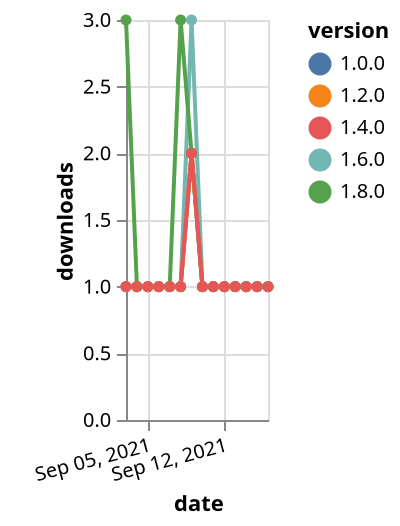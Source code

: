 {"$schema": "https://vega.github.io/schema/vega-lite/v5.json", "description": "A simple bar chart with embedded data.", "data": {"values": [{"date": "2021-09-03", "total": 192, "delta": 1, "version": "1.6.0"}, {"date": "2021-09-04", "total": 193, "delta": 1, "version": "1.6.0"}, {"date": "2021-09-05", "total": 194, "delta": 1, "version": "1.6.0"}, {"date": "2021-09-06", "total": 195, "delta": 1, "version": "1.6.0"}, {"date": "2021-09-07", "total": 196, "delta": 1, "version": "1.6.0"}, {"date": "2021-09-08", "total": 197, "delta": 1, "version": "1.6.0"}, {"date": "2021-09-09", "total": 200, "delta": 3, "version": "1.6.0"}, {"date": "2021-09-10", "total": 201, "delta": 1, "version": "1.6.0"}, {"date": "2021-09-11", "total": 202, "delta": 1, "version": "1.6.0"}, {"date": "2021-09-12", "total": 203, "delta": 1, "version": "1.6.0"}, {"date": "2021-09-13", "total": 204, "delta": 1, "version": "1.6.0"}, {"date": "2021-09-14", "total": 205, "delta": 1, "version": "1.6.0"}, {"date": "2021-09-15", "total": 206, "delta": 1, "version": "1.6.0"}, {"date": "2021-09-16", "total": 207, "delta": 1, "version": "1.6.0"}, {"date": "2021-09-03", "total": 127, "delta": 3, "version": "1.8.0"}, {"date": "2021-09-04", "total": 128, "delta": 1, "version": "1.8.0"}, {"date": "2021-09-05", "total": 129, "delta": 1, "version": "1.8.0"}, {"date": "2021-09-06", "total": 130, "delta": 1, "version": "1.8.0"}, {"date": "2021-09-07", "total": 131, "delta": 1, "version": "1.8.0"}, {"date": "2021-09-08", "total": 134, "delta": 3, "version": "1.8.0"}, {"date": "2021-09-09", "total": 136, "delta": 2, "version": "1.8.0"}, {"date": "2021-09-10", "total": 137, "delta": 1, "version": "1.8.0"}, {"date": "2021-09-11", "total": 138, "delta": 1, "version": "1.8.0"}, {"date": "2021-09-12", "total": 139, "delta": 1, "version": "1.8.0"}, {"date": "2021-09-13", "total": 140, "delta": 1, "version": "1.8.0"}, {"date": "2021-09-14", "total": 141, "delta": 1, "version": "1.8.0"}, {"date": "2021-09-15", "total": 142, "delta": 1, "version": "1.8.0"}, {"date": "2021-09-16", "total": 143, "delta": 1, "version": "1.8.0"}, {"date": "2021-09-03", "total": 189, "delta": 1, "version": "1.0.0"}, {"date": "2021-09-04", "total": 190, "delta": 1, "version": "1.0.0"}, {"date": "2021-09-05", "total": 191, "delta": 1, "version": "1.0.0"}, {"date": "2021-09-06", "total": 192, "delta": 1, "version": "1.0.0"}, {"date": "2021-09-07", "total": 193, "delta": 1, "version": "1.0.0"}, {"date": "2021-09-08", "total": 194, "delta": 1, "version": "1.0.0"}, {"date": "2021-09-09", "total": 196, "delta": 2, "version": "1.0.0"}, {"date": "2021-09-10", "total": 197, "delta": 1, "version": "1.0.0"}, {"date": "2021-09-11", "total": 198, "delta": 1, "version": "1.0.0"}, {"date": "2021-09-12", "total": 199, "delta": 1, "version": "1.0.0"}, {"date": "2021-09-13", "total": 200, "delta": 1, "version": "1.0.0"}, {"date": "2021-09-14", "total": 201, "delta": 1, "version": "1.0.0"}, {"date": "2021-09-15", "total": 202, "delta": 1, "version": "1.0.0"}, {"date": "2021-09-16", "total": 203, "delta": 1, "version": "1.0.0"}, {"date": "2021-09-03", "total": 181, "delta": 1, "version": "1.2.0"}, {"date": "2021-09-04", "total": 182, "delta": 1, "version": "1.2.0"}, {"date": "2021-09-05", "total": 183, "delta": 1, "version": "1.2.0"}, {"date": "2021-09-06", "total": 184, "delta": 1, "version": "1.2.0"}, {"date": "2021-09-07", "total": 185, "delta": 1, "version": "1.2.0"}, {"date": "2021-09-08", "total": 186, "delta": 1, "version": "1.2.0"}, {"date": "2021-09-09", "total": 188, "delta": 2, "version": "1.2.0"}, {"date": "2021-09-10", "total": 189, "delta": 1, "version": "1.2.0"}, {"date": "2021-09-11", "total": 190, "delta": 1, "version": "1.2.0"}, {"date": "2021-09-12", "total": 191, "delta": 1, "version": "1.2.0"}, {"date": "2021-09-13", "total": 192, "delta": 1, "version": "1.2.0"}, {"date": "2021-09-14", "total": 193, "delta": 1, "version": "1.2.0"}, {"date": "2021-09-15", "total": 194, "delta": 1, "version": "1.2.0"}, {"date": "2021-09-16", "total": 195, "delta": 1, "version": "1.2.0"}, {"date": "2021-09-03", "total": 166, "delta": 1, "version": "1.4.0"}, {"date": "2021-09-04", "total": 167, "delta": 1, "version": "1.4.0"}, {"date": "2021-09-05", "total": 168, "delta": 1, "version": "1.4.0"}, {"date": "2021-09-06", "total": 169, "delta": 1, "version": "1.4.0"}, {"date": "2021-09-07", "total": 170, "delta": 1, "version": "1.4.0"}, {"date": "2021-09-08", "total": 171, "delta": 1, "version": "1.4.0"}, {"date": "2021-09-09", "total": 173, "delta": 2, "version": "1.4.0"}, {"date": "2021-09-10", "total": 174, "delta": 1, "version": "1.4.0"}, {"date": "2021-09-11", "total": 175, "delta": 1, "version": "1.4.0"}, {"date": "2021-09-12", "total": 176, "delta": 1, "version": "1.4.0"}, {"date": "2021-09-13", "total": 177, "delta": 1, "version": "1.4.0"}, {"date": "2021-09-14", "total": 178, "delta": 1, "version": "1.4.0"}, {"date": "2021-09-15", "total": 179, "delta": 1, "version": "1.4.0"}, {"date": "2021-09-16", "total": 180, "delta": 1, "version": "1.4.0"}]}, "width": "container", "mark": {"type": "line", "point": {"filled": true}}, "encoding": {"x": {"field": "date", "type": "temporal", "timeUnit": "yearmonthdate", "title": "date", "axis": {"labelAngle": -15}}, "y": {"field": "delta", "type": "quantitative", "title": "downloads"}, "color": {"field": "version", "type": "nominal"}, "tooltip": {"field": "delta"}}}